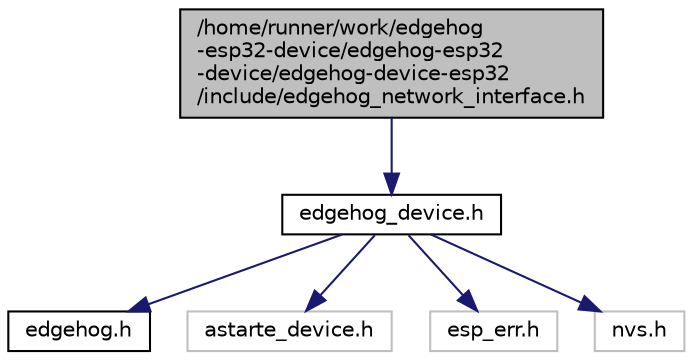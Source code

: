 digraph "/home/runner/work/edgehog-esp32-device/edgehog-esp32-device/edgehog-device-esp32/include/edgehog_network_interface.h"
{
 // LATEX_PDF_SIZE
  edge [fontname="Helvetica",fontsize="10",labelfontname="Helvetica",labelfontsize="10"];
  node [fontname="Helvetica",fontsize="10",shape=record];
  Node1 [label="/home/runner/work/edgehog\l-esp32-device/edgehog-esp32\l-device/edgehog-device-esp32\l/include/edgehog_network_interface.h",height=0.2,width=0.4,color="black", fillcolor="grey75", style="filled", fontcolor="black",tooltip="Edgehog device network interface API."];
  Node1 -> Node2 [color="midnightblue",fontsize="10",style="solid",fontname="Helvetica"];
  Node2 [label="edgehog_device.h",height=0.2,width=0.4,color="black", fillcolor="white", style="filled",URL="$edgehog__device_8h.html",tooltip="Edgehog device SDK API."];
  Node2 -> Node3 [color="midnightblue",fontsize="10",style="solid",fontname="Helvetica"];
  Node3 [label="edgehog.h",height=0.2,width=0.4,color="black", fillcolor="white", style="filled",URL="$edgehog_8h.html",tooltip="Edgehog types and defines."];
  Node2 -> Node4 [color="midnightblue",fontsize="10",style="solid",fontname="Helvetica"];
  Node4 [label="astarte_device.h",height=0.2,width=0.4,color="grey75", fillcolor="white", style="filled",tooltip=" "];
  Node2 -> Node5 [color="midnightblue",fontsize="10",style="solid",fontname="Helvetica"];
  Node5 [label="esp_err.h",height=0.2,width=0.4,color="grey75", fillcolor="white", style="filled",tooltip=" "];
  Node2 -> Node6 [color="midnightblue",fontsize="10",style="solid",fontname="Helvetica"];
  Node6 [label="nvs.h",height=0.2,width=0.4,color="grey75", fillcolor="white", style="filled",tooltip=" "];
}
